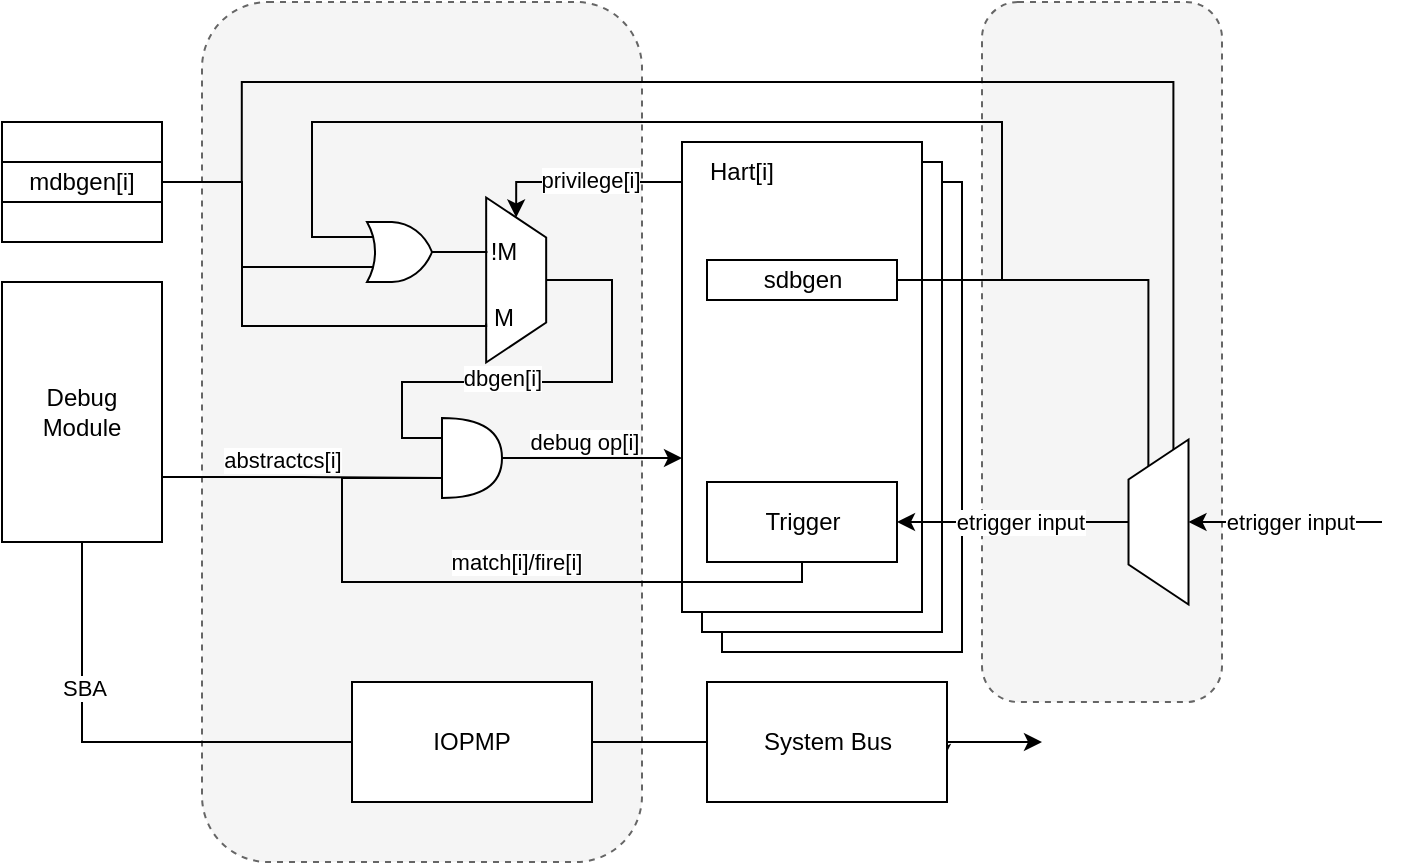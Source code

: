 <mxfile version="24.0.4" type="device" pages="2">
  <diagram id="yzBdsYBkX4IGCt9tjfFi" name="Page-2">
    <mxGraphModel dx="1114" dy="846" grid="1" gridSize="10" guides="1" tooltips="1" connect="1" arrows="1" fold="1" page="1" pageScale="1" pageWidth="850" pageHeight="1100" math="0" shadow="0">
      <root>
        <mxCell id="0" />
        <mxCell id="1" parent="0" />
        <mxCell id="5kGYfxahbjPtnFIwZFcB-64" value="" style="rounded=1;whiteSpace=wrap;html=1;dashed=1;fillColor=#f5f5f5;fontColor=#333333;strokeColor=#666666;" parent="1" vertex="1">
          <mxGeometry x="620" y="240" width="120" height="350" as="geometry" />
        </mxCell>
        <mxCell id="5kGYfxahbjPtnFIwZFcB-47" value="" style="rounded=1;whiteSpace=wrap;html=1;dashed=1;fillColor=#f5f5f5;fontColor=#333333;strokeColor=#666666;" parent="1" vertex="1">
          <mxGeometry x="230" y="240" width="220" height="430" as="geometry" />
        </mxCell>
        <mxCell id="5kGYfxahbjPtnFIwZFcB-25" value="" style="rounded=0;whiteSpace=wrap;html=1;" parent="1" vertex="1">
          <mxGeometry x="490" y="330" width="120" height="235" as="geometry" />
        </mxCell>
        <mxCell id="5kGYfxahbjPtnFIwZFcB-24" value="" style="rounded=0;whiteSpace=wrap;html=1;" parent="1" vertex="1">
          <mxGeometry x="480" y="320" width="120" height="235" as="geometry" />
        </mxCell>
        <mxCell id="5kGYfxahbjPtnFIwZFcB-5" style="edgeStyle=orthogonalEdgeStyle;rounded=0;orthogonalLoop=1;jettySize=auto;html=1;exitX=0.5;exitY=1;exitDx=0;exitDy=0;entryX=0;entryY=0.5;entryDx=0;entryDy=0;endArrow=none;endFill=0;" parent="1" source="5kGYfxahbjPtnFIwZFcB-1" target="5kGYfxahbjPtnFIwZFcB-4" edge="1">
          <mxGeometry relative="1" as="geometry" />
        </mxCell>
        <mxCell id="5kGYfxahbjPtnFIwZFcB-6" value="SBA" style="edgeLabel;html=1;align=center;verticalAlign=middle;resizable=0;points=[];" parent="5kGYfxahbjPtnFIwZFcB-5" vertex="1" connectable="0">
          <mxGeometry x="-0.383" y="1" relative="1" as="geometry">
            <mxPoint as="offset" />
          </mxGeometry>
        </mxCell>
        <mxCell id="5kGYfxahbjPtnFIwZFcB-1" value="Debug &lt;br&gt;Module" style="rounded=0;whiteSpace=wrap;html=1;" parent="1" vertex="1">
          <mxGeometry x="130" y="380" width="80" height="130" as="geometry" />
        </mxCell>
        <mxCell id="5kGYfxahbjPtnFIwZFcB-2" value="" style="rounded=0;whiteSpace=wrap;html=1;" parent="1" vertex="1">
          <mxGeometry x="470" y="310" width="120" height="235" as="geometry" />
        </mxCell>
        <mxCell id="5kGYfxahbjPtnFIwZFcB-8" style="edgeStyle=orthogonalEdgeStyle;rounded=0;orthogonalLoop=1;jettySize=auto;html=1;exitX=1;exitY=0.5;exitDx=0;exitDy=0;entryX=0;entryY=0.5;entryDx=0;entryDy=0;endArrow=none;endFill=0;" parent="1" source="5kGYfxahbjPtnFIwZFcB-4" target="5kGYfxahbjPtnFIwZFcB-7" edge="1">
          <mxGeometry relative="1" as="geometry" />
        </mxCell>
        <mxCell id="5kGYfxahbjPtnFIwZFcB-4" value="IOPMP" style="rounded=0;whiteSpace=wrap;html=1;" parent="1" vertex="1">
          <mxGeometry x="305" y="580" width="120" height="60" as="geometry" />
        </mxCell>
        <mxCell id="5kGYfxahbjPtnFIwZFcB-9" style="edgeStyle=orthogonalEdgeStyle;rounded=0;orthogonalLoop=1;jettySize=auto;html=1;exitX=1;exitY=0.5;exitDx=0;exitDy=0;" parent="1" source="5kGYfxahbjPtnFIwZFcB-7" edge="1">
          <mxGeometry relative="1" as="geometry">
            <mxPoint x="600" y="620" as="targetPoint" />
          </mxGeometry>
        </mxCell>
        <mxCell id="5kGYfxahbjPtnFIwZFcB-48" style="edgeStyle=orthogonalEdgeStyle;rounded=0;orthogonalLoop=1;jettySize=auto;html=1;exitX=1;exitY=0.5;exitDx=0;exitDy=0;" parent="1" source="5kGYfxahbjPtnFIwZFcB-7" edge="1">
          <mxGeometry relative="1" as="geometry">
            <mxPoint x="650" y="610" as="targetPoint" />
          </mxGeometry>
        </mxCell>
        <mxCell id="5kGYfxahbjPtnFIwZFcB-7" value="System Bus" style="rounded=0;whiteSpace=wrap;html=1;" parent="1" vertex="1">
          <mxGeometry x="482.5" y="580" width="120" height="60" as="geometry" />
        </mxCell>
        <mxCell id="5kGYfxahbjPtnFIwZFcB-15" style="edgeStyle=orthogonalEdgeStyle;rounded=0;orthogonalLoop=1;jettySize=auto;html=1;exitX=0;exitY=0.75;exitDx=0;exitDy=0;exitPerimeter=0;endArrow=none;endFill=0;" parent="1" source="5kGYfxahbjPtnFIwZFcB-11" target="5kGYfxahbjPtnFIwZFcB-16" edge="1">
          <mxGeometry relative="1" as="geometry">
            <mxPoint x="280" y="430" as="targetPoint" />
            <Array as="points">
              <mxPoint x="250" y="373" />
              <mxPoint x="250" y="330" />
            </Array>
          </mxGeometry>
        </mxCell>
        <mxCell id="5kGYfxahbjPtnFIwZFcB-11" value="" style="verticalLabelPosition=bottom;shadow=0;dashed=0;align=center;html=1;verticalAlign=top;shape=mxgraph.electrical.logic_gates.logic_gate;operation=or;" parent="1" vertex="1">
          <mxGeometry x="305" y="350" width="50" height="30" as="geometry" />
        </mxCell>
        <mxCell id="5kGYfxahbjPtnFIwZFcB-12" value="sdbgen" style="rounded=0;whiteSpace=wrap;html=1;" parent="1" vertex="1">
          <mxGeometry x="482.5" y="369" width="95" height="20" as="geometry" />
        </mxCell>
        <mxCell id="5kGYfxahbjPtnFIwZFcB-16" value="" style="rounded=0;whiteSpace=wrap;html=1;" parent="1" vertex="1">
          <mxGeometry x="130" y="300" width="80" height="60" as="geometry" />
        </mxCell>
        <mxCell id="5kGYfxahbjPtnFIwZFcB-28" style="edgeStyle=orthogonalEdgeStyle;rounded=0;orthogonalLoop=1;jettySize=auto;html=1;exitX=0.5;exitY=1;exitDx=0;exitDy=0;endArrow=none;endFill=0;entryX=0;entryY=0.75;entryDx=0;entryDy=0;entryPerimeter=0;" parent="1" source="5kGYfxahbjPtnFIwZFcB-18" target="5kGYfxahbjPtnFIwZFcB-19" edge="1">
          <mxGeometry relative="1" as="geometry">
            <mxPoint x="280" y="470" as="targetPoint" />
            <Array as="points">
              <mxPoint x="530" y="530" />
              <mxPoint x="300" y="530" />
              <mxPoint x="300" y="478" />
            </Array>
          </mxGeometry>
        </mxCell>
        <mxCell id="5kGYfxahbjPtnFIwZFcB-31" value="match[i]/fire[i]" style="edgeLabel;html=1;align=center;verticalAlign=middle;resizable=0;points=[];" parent="5kGYfxahbjPtnFIwZFcB-28" vertex="1" connectable="0">
          <mxGeometry x="0.064" y="-1" relative="1" as="geometry">
            <mxPoint x="29" y="-9" as="offset" />
          </mxGeometry>
        </mxCell>
        <mxCell id="5kGYfxahbjPtnFIwZFcB-18" value="Trigger" style="rounded=0;whiteSpace=wrap;html=1;" parent="1" vertex="1">
          <mxGeometry x="482.5" y="480" width="95" height="40" as="geometry" />
        </mxCell>
        <mxCell id="5kGYfxahbjPtnFIwZFcB-44" style="edgeStyle=orthogonalEdgeStyle;rounded=0;orthogonalLoop=1;jettySize=auto;html=1;exitX=0;exitY=0.25;exitDx=0;exitDy=0;exitPerimeter=0;entryX=0.5;entryY=0;entryDx=0;entryDy=0;startArrow=none;startFill=0;endArrow=none;endFill=0;" parent="1" source="5kGYfxahbjPtnFIwZFcB-19" target="5kGYfxahbjPtnFIwZFcB-35" edge="1">
          <mxGeometry relative="1" as="geometry">
            <Array as="points">
              <mxPoint x="330" y="458" />
              <mxPoint x="330" y="430" />
              <mxPoint x="435" y="430" />
              <mxPoint x="435" y="379" />
            </Array>
          </mxGeometry>
        </mxCell>
        <mxCell id="5kGYfxahbjPtnFIwZFcB-45" value="dbgen[i]" style="edgeLabel;html=1;align=center;verticalAlign=middle;resizable=0;points=[];" parent="5kGYfxahbjPtnFIwZFcB-44" vertex="1" connectable="0">
          <mxGeometry x="-0.06" y="-1" relative="1" as="geometry">
            <mxPoint x="-14" y="-3" as="offset" />
          </mxGeometry>
        </mxCell>
        <mxCell id="5kGYfxahbjPtnFIwZFcB-19" value="" style="shape=or;whiteSpace=wrap;html=1;" parent="1" vertex="1">
          <mxGeometry x="350" y="448" width="30" height="40" as="geometry" />
        </mxCell>
        <mxCell id="5kGYfxahbjPtnFIwZFcB-21" style="edgeStyle=orthogonalEdgeStyle;rounded=0;orthogonalLoop=1;jettySize=auto;html=1;exitX=1;exitY=0.75;exitDx=0;exitDy=0;entryX=0;entryY=0.75;entryDx=0;entryDy=0;entryPerimeter=0;endArrow=none;endFill=0;" parent="1" source="5kGYfxahbjPtnFIwZFcB-1" target="5kGYfxahbjPtnFIwZFcB-19" edge="1">
          <mxGeometry relative="1" as="geometry" />
        </mxCell>
        <mxCell id="5kGYfxahbjPtnFIwZFcB-30" value="abstractcs[i]" style="edgeLabel;html=1;align=center;verticalAlign=middle;resizable=0;points=[];" parent="5kGYfxahbjPtnFIwZFcB-21" vertex="1" connectable="0">
          <mxGeometry x="-0.544" relative="1" as="geometry">
            <mxPoint x="28" y="-9" as="offset" />
          </mxGeometry>
        </mxCell>
        <mxCell id="5kGYfxahbjPtnFIwZFcB-23" style="edgeStyle=orthogonalEdgeStyle;rounded=0;orthogonalLoop=1;jettySize=auto;html=1;exitX=1;exitY=0.5;exitDx=0;exitDy=0;exitPerimeter=0;endArrow=classic;endFill=1;" parent="1" source="5kGYfxahbjPtnFIwZFcB-19" edge="1">
          <mxGeometry relative="1" as="geometry">
            <mxPoint x="470" y="468" as="targetPoint" />
            <Array as="points">
              <mxPoint x="470" y="468" />
            </Array>
          </mxGeometry>
        </mxCell>
        <mxCell id="pdJH-xAAWzPBDE_H963x-1" value="debug op[i]" style="edgeLabel;html=1;align=center;verticalAlign=middle;resizable=0;points=[];" parent="5kGYfxahbjPtnFIwZFcB-23" vertex="1" connectable="0">
          <mxGeometry x="-0.194" relative="1" as="geometry">
            <mxPoint x="4" y="-8" as="offset" />
          </mxGeometry>
        </mxCell>
        <mxCell id="5kGYfxahbjPtnFIwZFcB-46" style="edgeStyle=orthogonalEdgeStyle;rounded=0;orthogonalLoop=1;jettySize=auto;html=1;exitX=0;exitY=0.25;exitDx=0;exitDy=0;entryX=0;entryY=0.5;entryDx=0;entryDy=0;" parent="1" source="5kGYfxahbjPtnFIwZFcB-26" target="5kGYfxahbjPtnFIwZFcB-35" edge="1">
          <mxGeometry relative="1" as="geometry">
            <Array as="points">
              <mxPoint x="470" y="330" />
              <mxPoint x="387" y="330" />
            </Array>
          </mxGeometry>
        </mxCell>
        <mxCell id="5kGYfxahbjPtnFIwZFcB-49" value="privilege[i]" style="edgeLabel;html=1;align=center;verticalAlign=middle;resizable=0;points=[];" parent="5kGYfxahbjPtnFIwZFcB-46" vertex="1" connectable="0">
          <mxGeometry x="0.034" y="-1" relative="1" as="geometry">
            <mxPoint as="offset" />
          </mxGeometry>
        </mxCell>
        <mxCell id="5kGYfxahbjPtnFIwZFcB-26" value="Hart[i]" style="text;html=1;align=center;verticalAlign=middle;whiteSpace=wrap;rounded=0;" parent="1" vertex="1">
          <mxGeometry x="470" y="310" width="60" height="30" as="geometry" />
        </mxCell>
        <mxCell id="5kGYfxahbjPtnFIwZFcB-27" style="edgeStyle=orthogonalEdgeStyle;rounded=0;orthogonalLoop=1;jettySize=auto;html=1;exitX=1;exitY=0.5;exitDx=0;exitDy=0;entryX=0;entryY=0.25;entryDx=0;entryDy=0;entryPerimeter=0;endArrow=none;endFill=0;" parent="1" source="5kGYfxahbjPtnFIwZFcB-12" target="5kGYfxahbjPtnFIwZFcB-11" edge="1">
          <mxGeometry relative="1" as="geometry">
            <Array as="points">
              <mxPoint x="630" y="379" />
              <mxPoint x="630" y="300" />
              <mxPoint x="285" y="300" />
              <mxPoint x="285" y="358" />
            </Array>
          </mxGeometry>
        </mxCell>
        <mxCell id="5kGYfxahbjPtnFIwZFcB-38" value="" style="group" parent="1" vertex="1" connectable="0">
          <mxGeometry x="355" y="334" width="57.5" height="90" as="geometry" />
        </mxCell>
        <mxCell id="5kGYfxahbjPtnFIwZFcB-35" value="" style="shape=trapezoid;perimeter=trapezoidPerimeter;whiteSpace=wrap;html=1;fixedSize=1;rotation=90;" parent="5kGYfxahbjPtnFIwZFcB-38" vertex="1">
          <mxGeometry x="-9.167" y="30" width="82.5" height="30" as="geometry" />
        </mxCell>
        <mxCell id="5kGYfxahbjPtnFIwZFcB-36" value="!M" style="text;html=1;align=center;verticalAlign=middle;whiteSpace=wrap;rounded=0;" parent="5kGYfxahbjPtnFIwZFcB-38" vertex="1">
          <mxGeometry x="-4.5" y="16" width="60" height="30" as="geometry" />
        </mxCell>
        <mxCell id="5kGYfxahbjPtnFIwZFcB-37" value="M" style="text;html=1;align=center;verticalAlign=middle;whiteSpace=wrap;rounded=0;" parent="5kGYfxahbjPtnFIwZFcB-38" vertex="1">
          <mxGeometry x="-4.5" y="49" width="60" height="30" as="geometry" />
        </mxCell>
        <mxCell id="5kGYfxahbjPtnFIwZFcB-40" style="edgeStyle=orthogonalEdgeStyle;rounded=0;orthogonalLoop=1;jettySize=auto;html=1;exitX=1;exitY=0.5;exitDx=0;exitDy=0;exitPerimeter=0;entryX=0.341;entryY=0.981;entryDx=0;entryDy=0;entryPerimeter=0;endArrow=none;endFill=0;" parent="1" source="5kGYfxahbjPtnFIwZFcB-11" target="5kGYfxahbjPtnFIwZFcB-35" edge="1">
          <mxGeometry relative="1" as="geometry" />
        </mxCell>
        <mxCell id="5kGYfxahbjPtnFIwZFcB-42" style="edgeStyle=orthogonalEdgeStyle;rounded=0;orthogonalLoop=1;jettySize=auto;html=1;entryX=0;entryY=0.75;entryDx=0;entryDy=0;entryPerimeter=0;endArrow=none;endFill=0;exitX=0.764;exitY=1.001;exitDx=0;exitDy=0;exitPerimeter=0;" parent="1" source="5kGYfxahbjPtnFIwZFcB-35" edge="1">
          <mxGeometry relative="1" as="geometry">
            <mxPoint x="302" y="372.5" as="targetPoint" />
            <mxPoint x="370" y="400" as="sourcePoint" />
            <Array as="points">
              <mxPoint x="372" y="402" />
              <mxPoint x="250" y="402" />
              <mxPoint x="250" y="373" />
            </Array>
          </mxGeometry>
        </mxCell>
        <mxCell id="5kGYfxahbjPtnFIwZFcB-52" value="mdbgen[i]" style="rounded=0;whiteSpace=wrap;html=1;" parent="1" vertex="1">
          <mxGeometry x="130" y="320" width="80" height="20" as="geometry" />
        </mxCell>
        <mxCell id="5kGYfxahbjPtnFIwZFcB-53" value="" style="rounded=0;whiteSpace=wrap;html=1;" parent="1" vertex="1">
          <mxGeometry x="130" y="300" width="80" height="20" as="geometry" />
        </mxCell>
        <mxCell id="5kGYfxahbjPtnFIwZFcB-54" value="" style="rounded=0;whiteSpace=wrap;html=1;" parent="1" vertex="1">
          <mxGeometry x="130" y="340" width="80" height="20" as="geometry" />
        </mxCell>
        <mxCell id="7-t_SaUqh4x_xhmtyNzG-1" style="edgeStyle=orthogonalEdgeStyle;rounded=0;orthogonalLoop=1;jettySize=auto;html=1;exitX=1;exitY=0.25;exitDx=0;exitDy=0;endArrow=none;endFill=0;startArrow=classic;startFill=1;" parent="1" edge="1">
          <mxGeometry relative="1" as="geometry">
            <mxPoint x="630" y="379" as="targetPoint" />
            <mxPoint x="703.186" y="486.128" as="sourcePoint" />
            <Array as="points">
              <mxPoint x="703" y="379" />
            </Array>
          </mxGeometry>
        </mxCell>
        <mxCell id="7-t_SaUqh4x_xhmtyNzG-2" style="edgeStyle=orthogonalEdgeStyle;rounded=0;orthogonalLoop=1;jettySize=auto;html=1;exitX=1;exitY=0.75;exitDx=0;exitDy=0;endArrow=none;endFill=0;startArrow=classic;startFill=1;" parent="1" edge="1">
          <mxGeometry relative="1" as="geometry">
            <mxPoint x="249.889" y="330" as="targetPoint" />
            <mxPoint x="715.719" y="479.44" as="sourcePoint" />
            <Array as="points">
              <mxPoint x="716" y="280" />
              <mxPoint x="250" y="280" />
            </Array>
          </mxGeometry>
        </mxCell>
        <mxCell id="7-t_SaUqh4x_xhmtyNzG-3" style="edgeStyle=orthogonalEdgeStyle;rounded=0;orthogonalLoop=1;jettySize=auto;html=1;entryX=1;entryY=0.5;entryDx=0;entryDy=0;" parent="1" source="5kGYfxahbjPtnFIwZFcB-57" target="5kGYfxahbjPtnFIwZFcB-18" edge="1">
          <mxGeometry relative="1" as="geometry" />
        </mxCell>
        <mxCell id="7-t_SaUqh4x_xhmtyNzG-4" value="etrigger input" style="edgeLabel;html=1;align=center;verticalAlign=middle;resizable=0;points=[];" parent="7-t_SaUqh4x_xhmtyNzG-3" vertex="1" connectable="0">
          <mxGeometry x="0.116" relative="1" as="geometry">
            <mxPoint x="10" as="offset" />
          </mxGeometry>
        </mxCell>
        <mxCell id="5kGYfxahbjPtnFIwZFcB-57" value="" style="shape=trapezoid;perimeter=trapezoidPerimeter;whiteSpace=wrap;html=1;fixedSize=1;rotation=-90;" parent="1" vertex="1">
          <mxGeometry x="667.003" y="485" width="82.5" height="30" as="geometry" />
        </mxCell>
        <mxCell id="7-t_SaUqh4x_xhmtyNzG-5" value="" style="endArrow=classic;html=1;rounded=0;entryX=0.5;entryY=1;entryDx=0;entryDy=0;" parent="1" target="5kGYfxahbjPtnFIwZFcB-57" edge="1">
          <mxGeometry width="50" height="50" relative="1" as="geometry">
            <mxPoint x="820" y="500" as="sourcePoint" />
            <mxPoint x="470" y="380" as="targetPoint" />
          </mxGeometry>
        </mxCell>
        <mxCell id="7-t_SaUqh4x_xhmtyNzG-6" value="etrigger input" style="edgeLabel;html=1;align=center;verticalAlign=middle;resizable=0;points=[];" parent="7-t_SaUqh4x_xhmtyNzG-5" vertex="1" connectable="0">
          <mxGeometry x="0.406" relative="1" as="geometry">
            <mxPoint x="22" as="offset" />
          </mxGeometry>
        </mxCell>
      </root>
    </mxGraphModel>
  </diagram>
  <diagram id="UIlxzOZdtFUtSLtemyhW" name="Page-3">
    <mxGraphModel dx="1114" dy="846" grid="1" gridSize="10" guides="1" tooltips="1" connect="1" arrows="1" fold="1" page="1" pageScale="1" pageWidth="850" pageHeight="1100" math="0" shadow="0">
      <root>
        <mxCell id="0" />
        <mxCell id="1" parent="0" />
        <mxCell id="PZXsd9hmSBtfDxLOXdQ2-1" value="" style="rounded=1;whiteSpace=wrap;html=1;dashed=1;fillColor=#f5f5f5;fontColor=#333333;strokeColor=#666666;" parent="1" vertex="1">
          <mxGeometry x="229" y="256" width="230" height="264" as="geometry" />
        </mxCell>
        <mxCell id="UDCp61fQdgIPTz9MCS0r-1" value="" style="rounded=0;whiteSpace=wrap;html=1;" parent="1" vertex="1">
          <mxGeometry x="490" y="330" width="120" height="235" as="geometry" />
        </mxCell>
        <mxCell id="UDCp61fQdgIPTz9MCS0r-2" value="" style="rounded=0;whiteSpace=wrap;html=1;" parent="1" vertex="1">
          <mxGeometry x="480" y="320" width="120" height="235" as="geometry" />
        </mxCell>
        <mxCell id="UDCp61fQdgIPTz9MCS0r-5" value="Trace encoder[i]" style="rounded=0;whiteSpace=wrap;html=1;" parent="1" vertex="1">
          <mxGeometry x="130" y="380" width="80" height="130" as="geometry" />
        </mxCell>
        <mxCell id="UDCp61fQdgIPTz9MCS0r-6" value="" style="rounded=0;whiteSpace=wrap;html=1;" parent="1" vertex="1">
          <mxGeometry x="470" y="310" width="120" height="235" as="geometry" />
        </mxCell>
        <mxCell id="UDCp61fQdgIPTz9MCS0r-12" style="edgeStyle=orthogonalEdgeStyle;rounded=0;orthogonalLoop=1;jettySize=auto;html=1;exitX=0;exitY=0.75;exitDx=0;exitDy=0;exitPerimeter=0;endArrow=none;endFill=0;" parent="1" source="UDCp61fQdgIPTz9MCS0r-13" target="UDCp61fQdgIPTz9MCS0r-15" edge="1">
          <mxGeometry relative="1" as="geometry">
            <mxPoint x="280" y="430" as="targetPoint" />
            <Array as="points">
              <mxPoint x="250" y="373" />
              <mxPoint x="250" y="330" />
            </Array>
          </mxGeometry>
        </mxCell>
        <mxCell id="UDCp61fQdgIPTz9MCS0r-13" value="" style="verticalLabelPosition=bottom;shadow=0;dashed=0;align=center;html=1;verticalAlign=top;shape=mxgraph.electrical.logic_gates.logic_gate;operation=or;" parent="1" vertex="1">
          <mxGeometry x="305" y="350" width="50" height="30" as="geometry" />
        </mxCell>
        <mxCell id="UDCp61fQdgIPTz9MCS0r-14" value="strcen" style="rounded=0;whiteSpace=wrap;html=1;" parent="1" vertex="1">
          <mxGeometry x="482.5" y="369" width="95" height="20" as="geometry" />
        </mxCell>
        <mxCell id="UDCp61fQdgIPTz9MCS0r-15" value="" style="rounded=0;whiteSpace=wrap;html=1;" parent="1" vertex="1">
          <mxGeometry x="130" y="300" width="80" height="60" as="geometry" />
        </mxCell>
        <mxCell id="UDCp61fQdgIPTz9MCS0r-19" style="edgeStyle=orthogonalEdgeStyle;rounded=0;orthogonalLoop=1;jettySize=auto;html=1;entryX=0.5;entryY=0;entryDx=0;entryDy=0;startArrow=none;startFill=0;endArrow=none;endFill=0;exitX=0;exitY=0.75;exitDx=0;exitDy=0;exitPerimeter=0;" parent="1" source="UDCp61fQdgIPTz9MCS0r-21" target="UDCp61fQdgIPTz9MCS0r-30" edge="1">
          <mxGeometry relative="1" as="geometry">
            <Array as="points">
              <mxPoint x="430" y="440" />
              <mxPoint x="430" y="379" />
            </Array>
            <mxPoint x="300" y="430" as="sourcePoint" />
          </mxGeometry>
        </mxCell>
        <mxCell id="UDCp61fQdgIPTz9MCS0r-20" value="trcen[i]" style="edgeLabel;html=1;align=center;verticalAlign=middle;resizable=0;points=[];" parent="UDCp61fQdgIPTz9MCS0r-19" vertex="1" connectable="0">
          <mxGeometry x="-0.06" y="-1" relative="1" as="geometry">
            <mxPoint x="-6" y="-7" as="offset" />
          </mxGeometry>
        </mxCell>
        <mxCell id="UDCp61fQdgIPTz9MCS0r-21" value="" style="shape=or;whiteSpace=wrap;html=1;rotation=-180;" parent="1" vertex="1">
          <mxGeometry x="340" y="430" width="30" height="40" as="geometry" />
        </mxCell>
        <mxCell id="UDCp61fQdgIPTz9MCS0r-25" style="edgeStyle=orthogonalEdgeStyle;rounded=0;orthogonalLoop=1;jettySize=auto;html=1;exitX=0;exitY=0.25;exitDx=0;exitDy=0;entryX=0;entryY=0.5;entryDx=0;entryDy=0;" parent="1" source="UDCp61fQdgIPTz9MCS0r-27" target="UDCp61fQdgIPTz9MCS0r-30" edge="1">
          <mxGeometry relative="1" as="geometry">
            <Array as="points">
              <mxPoint x="470" y="330" />
              <mxPoint x="387" y="330" />
            </Array>
          </mxGeometry>
        </mxCell>
        <mxCell id="UDCp61fQdgIPTz9MCS0r-26" value="privilege[i]" style="edgeLabel;html=1;align=center;verticalAlign=middle;resizable=0;points=[];" parent="UDCp61fQdgIPTz9MCS0r-25" vertex="1" connectable="0">
          <mxGeometry x="0.034" y="-1" relative="1" as="geometry">
            <mxPoint as="offset" />
          </mxGeometry>
        </mxCell>
        <mxCell id="UDCp61fQdgIPTz9MCS0r-27" value="Hart[i]" style="text;html=1;align=center;verticalAlign=middle;whiteSpace=wrap;rounded=0;" parent="1" vertex="1">
          <mxGeometry x="470" y="310" width="60" height="30" as="geometry" />
        </mxCell>
        <mxCell id="UDCp61fQdgIPTz9MCS0r-28" style="edgeStyle=orthogonalEdgeStyle;rounded=0;orthogonalLoop=1;jettySize=auto;html=1;exitX=1;exitY=0.5;exitDx=0;exitDy=0;entryX=0;entryY=0.25;entryDx=0;entryDy=0;entryPerimeter=0;endArrow=none;endFill=0;" parent="1" source="UDCp61fQdgIPTz9MCS0r-14" target="UDCp61fQdgIPTz9MCS0r-13" edge="1">
          <mxGeometry relative="1" as="geometry">
            <Array as="points">
              <mxPoint x="630" y="379" />
              <mxPoint x="630" y="300" />
              <mxPoint x="285" y="300" />
              <mxPoint x="285" y="358" />
            </Array>
          </mxGeometry>
        </mxCell>
        <mxCell id="UDCp61fQdgIPTz9MCS0r-29" value="" style="group" parent="1" vertex="1" connectable="0">
          <mxGeometry x="355" y="334" width="57.5" height="90" as="geometry" />
        </mxCell>
        <mxCell id="UDCp61fQdgIPTz9MCS0r-30" value="" style="shape=trapezoid;perimeter=trapezoidPerimeter;whiteSpace=wrap;html=1;fixedSize=1;rotation=90;" parent="UDCp61fQdgIPTz9MCS0r-29" vertex="1">
          <mxGeometry x="-9.167" y="30" width="82.5" height="30" as="geometry" />
        </mxCell>
        <mxCell id="UDCp61fQdgIPTz9MCS0r-31" value="!M" style="text;html=1;align=center;verticalAlign=middle;whiteSpace=wrap;rounded=0;" parent="UDCp61fQdgIPTz9MCS0r-29" vertex="1">
          <mxGeometry x="-4.5" y="16" width="60" height="30" as="geometry" />
        </mxCell>
        <mxCell id="UDCp61fQdgIPTz9MCS0r-32" value="M" style="text;html=1;align=center;verticalAlign=middle;whiteSpace=wrap;rounded=0;" parent="UDCp61fQdgIPTz9MCS0r-29" vertex="1">
          <mxGeometry x="-4.5" y="49" width="60" height="30" as="geometry" />
        </mxCell>
        <mxCell id="UDCp61fQdgIPTz9MCS0r-33" style="edgeStyle=orthogonalEdgeStyle;rounded=0;orthogonalLoop=1;jettySize=auto;html=1;exitX=1;exitY=0.5;exitDx=0;exitDy=0;exitPerimeter=0;entryX=0.341;entryY=0.981;entryDx=0;entryDy=0;entryPerimeter=0;endArrow=none;endFill=0;" parent="1" source="UDCp61fQdgIPTz9MCS0r-13" target="UDCp61fQdgIPTz9MCS0r-30" edge="1">
          <mxGeometry relative="1" as="geometry" />
        </mxCell>
        <mxCell id="UDCp61fQdgIPTz9MCS0r-34" style="edgeStyle=orthogonalEdgeStyle;rounded=0;orthogonalLoop=1;jettySize=auto;html=1;entryX=0;entryY=0.75;entryDx=0;entryDy=0;entryPerimeter=0;endArrow=none;endFill=0;exitX=0.764;exitY=1.001;exitDx=0;exitDy=0;exitPerimeter=0;" parent="1" source="UDCp61fQdgIPTz9MCS0r-30" edge="1">
          <mxGeometry relative="1" as="geometry">
            <mxPoint x="302" y="372.5" as="targetPoint" />
            <mxPoint x="370" y="400" as="sourcePoint" />
            <Array as="points">
              <mxPoint x="372" y="402" />
              <mxPoint x="250" y="402" />
              <mxPoint x="250" y="373" />
            </Array>
          </mxGeometry>
        </mxCell>
        <mxCell id="UDCp61fQdgIPTz9MCS0r-35" value="mtrcen[i]" style="rounded=0;whiteSpace=wrap;html=1;" parent="1" vertex="1">
          <mxGeometry x="130" y="320" width="80" height="20" as="geometry" />
        </mxCell>
        <mxCell id="UDCp61fQdgIPTz9MCS0r-36" value="" style="rounded=0;whiteSpace=wrap;html=1;" parent="1" vertex="1">
          <mxGeometry x="130" y="300" width="80" height="20" as="geometry" />
        </mxCell>
        <mxCell id="UDCp61fQdgIPTz9MCS0r-37" value="" style="rounded=0;whiteSpace=wrap;html=1;" parent="1" vertex="1">
          <mxGeometry x="130" y="340" width="80" height="20" as="geometry" />
        </mxCell>
        <mxCell id="GbtCg3jwWPSh3iAjcVzU-2" style="edgeStyle=orthogonalEdgeStyle;rounded=0;orthogonalLoop=1;jettySize=auto;html=1;exitX=0;exitY=0.25;exitDx=0;exitDy=0;exitPerimeter=0;endArrow=none;endFill=0;entryX=0;entryY=0.5;entryDx=0;entryDy=0;" parent="1" source="UDCp61fQdgIPTz9MCS0r-21" target="GbtCg3jwWPSh3iAjcVzU-50" edge="1">
          <mxGeometry relative="1" as="geometry">
            <mxPoint x="470" y="460" as="targetPoint" />
          </mxGeometry>
        </mxCell>
        <mxCell id="GbtCg3jwWPSh3iAjcVzU-3" style="edgeStyle=orthogonalEdgeStyle;rounded=0;orthogonalLoop=1;jettySize=auto;html=1;exitX=1;exitY=0.5;exitDx=0;exitDy=0;exitPerimeter=0;entryX=1.019;entryY=0.546;entryDx=0;entryDy=0;entryPerimeter=0;" parent="1" source="UDCp61fQdgIPTz9MCS0r-21" target="UDCp61fQdgIPTz9MCS0r-5" edge="1">
          <mxGeometry relative="1" as="geometry" />
        </mxCell>
        <mxCell id="GbtCg3jwWPSh3iAjcVzU-4" value="! halted" style="edgeLabel;html=1;align=center;verticalAlign=middle;resizable=0;points=[];" parent="GbtCg3jwWPSh3iAjcVzU-3" vertex="1" connectable="0">
          <mxGeometry x="0.073" relative="1" as="geometry">
            <mxPoint as="offset" />
          </mxGeometry>
        </mxCell>
        <mxCell id="GbtCg3jwWPSh3iAjcVzU-50" value="Trace egress" style="rounded=0;whiteSpace=wrap;html=1;" parent="1" vertex="1">
          <mxGeometry x="482.5" y="450" width="95" height="20" as="geometry" />
        </mxCell>
      </root>
    </mxGraphModel>
  </diagram>
</mxfile>
